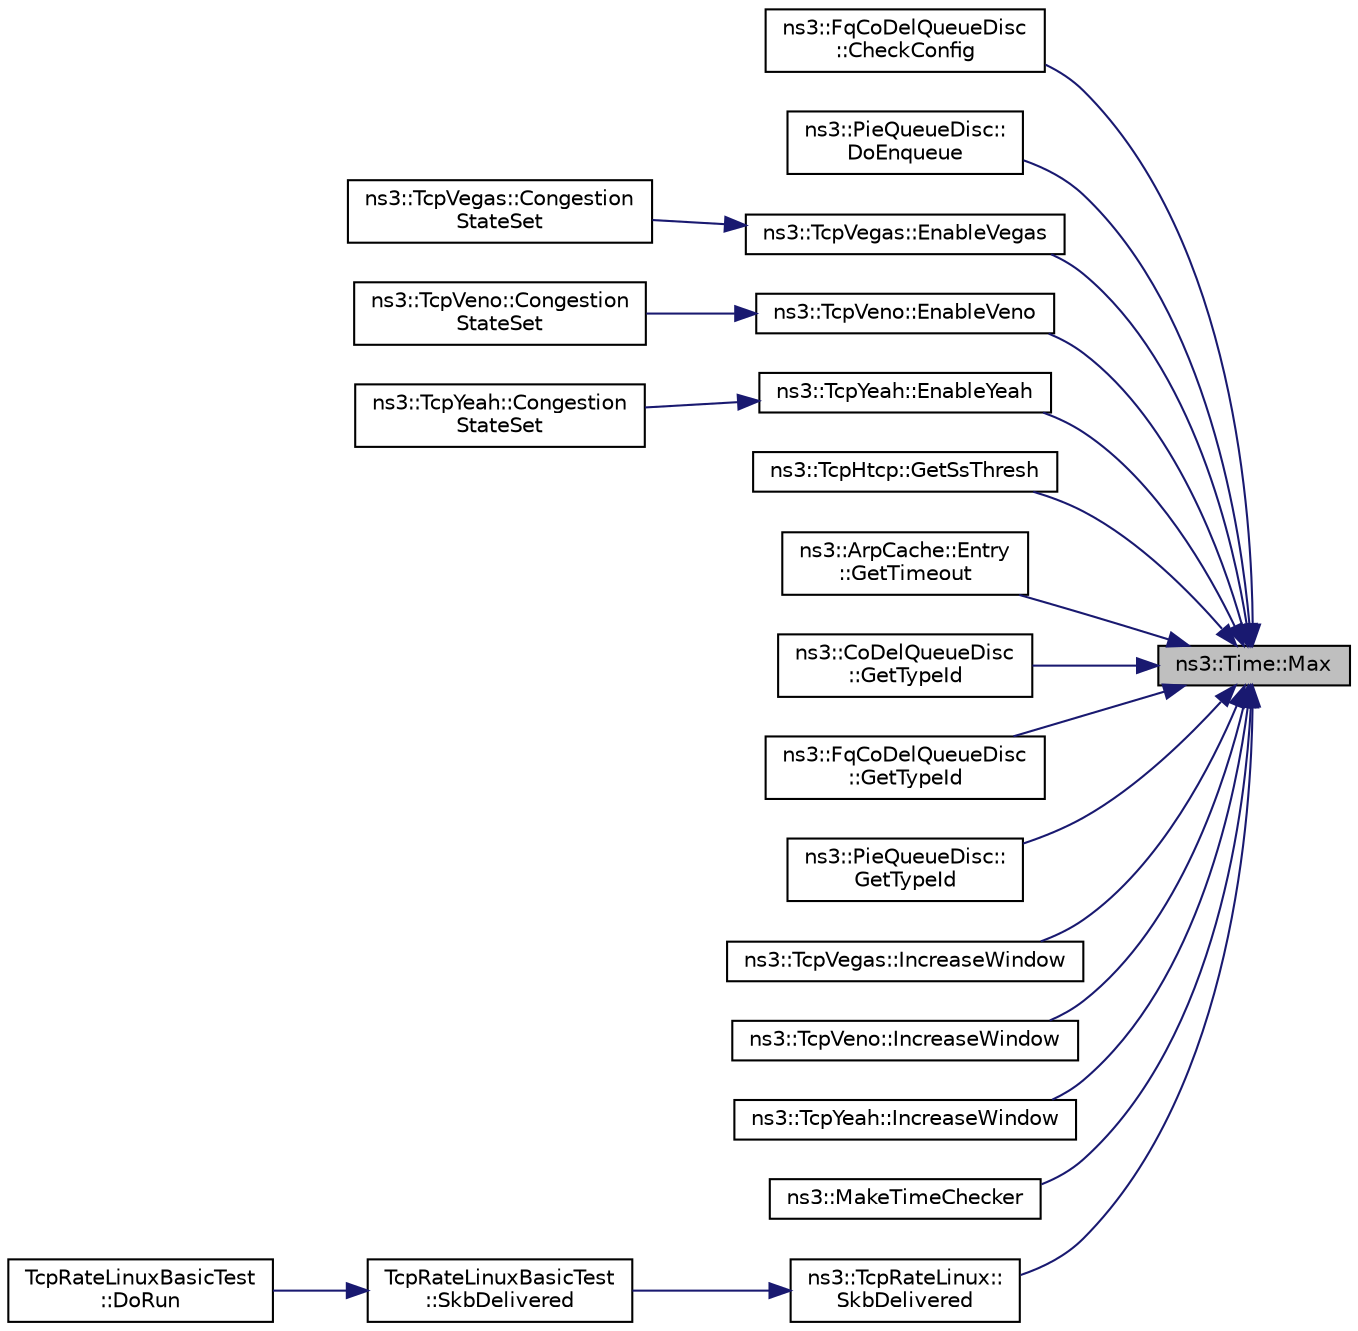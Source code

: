 digraph "ns3::Time::Max"
{
 // LATEX_PDF_SIZE
  edge [fontname="Helvetica",fontsize="10",labelfontname="Helvetica",labelfontsize="10"];
  node [fontname="Helvetica",fontsize="10",shape=record];
  rankdir="RL";
  Node1 [label="ns3::Time::Max",height=0.2,width=0.4,color="black", fillcolor="grey75", style="filled", fontcolor="black",tooltip="Maximum representable Time Not to be confused with Max(Time,Time)."];
  Node1 -> Node2 [dir="back",color="midnightblue",fontsize="10",style="solid",fontname="Helvetica"];
  Node2 [label="ns3::FqCoDelQueueDisc\l::CheckConfig",height=0.2,width=0.4,color="black", fillcolor="white", style="filled",URL="$classns3_1_1_fq_co_del_queue_disc.html#a18368ef335c681f62b337862583068a7",tooltip="Check whether the current configuration is correct."];
  Node1 -> Node3 [dir="back",color="midnightblue",fontsize="10",style="solid",fontname="Helvetica"];
  Node3 [label="ns3::PieQueueDisc::\lDoEnqueue",height=0.2,width=0.4,color="black", fillcolor="white", style="filled",URL="$classns3_1_1_pie_queue_disc.html#a583c0ac9ca43810a32af239e23e31614",tooltip="This function actually enqueues a packet into the queue disc."];
  Node1 -> Node4 [dir="back",color="midnightblue",fontsize="10",style="solid",fontname="Helvetica"];
  Node4 [label="ns3::TcpVegas::EnableVegas",height=0.2,width=0.4,color="black", fillcolor="white", style="filled",URL="$classns3_1_1_tcp_vegas.html#a9598876615fdef3542af10ff541e1d40",tooltip="Enable Vegas algorithm to start taking Vegas samples."];
  Node4 -> Node5 [dir="back",color="midnightblue",fontsize="10",style="solid",fontname="Helvetica"];
  Node5 [label="ns3::TcpVegas::Congestion\lStateSet",height=0.2,width=0.4,color="black", fillcolor="white", style="filled",URL="$classns3_1_1_tcp_vegas.html#a0e82c50f7d326449fca838e46cbb9821",tooltip="Enable/disable Vegas algorithm depending on the congestion state."];
  Node1 -> Node6 [dir="back",color="midnightblue",fontsize="10",style="solid",fontname="Helvetica"];
  Node6 [label="ns3::TcpVeno::EnableVeno",height=0.2,width=0.4,color="black", fillcolor="white", style="filled",URL="$classns3_1_1_tcp_veno.html#a7ece86eb87a0b29cb1d13be11a963873",tooltip="Enable Veno algorithm to start Veno sampling."];
  Node6 -> Node7 [dir="back",color="midnightblue",fontsize="10",style="solid",fontname="Helvetica"];
  Node7 [label="ns3::TcpVeno::Congestion\lStateSet",height=0.2,width=0.4,color="black", fillcolor="white", style="filled",URL="$classns3_1_1_tcp_veno.html#a39f34ca48e88063934c9c4f893d9c1dc",tooltip="Enable/disable Veno depending on the congestion state."];
  Node1 -> Node8 [dir="back",color="midnightblue",fontsize="10",style="solid",fontname="Helvetica"];
  Node8 [label="ns3::TcpYeah::EnableYeah",height=0.2,width=0.4,color="black", fillcolor="white", style="filled",URL="$classns3_1_1_tcp_yeah.html#ad2f91d04a90f689b9cfd05a26de6472e",tooltip="Enable YeAH algorithm to start taking YeAH samples."];
  Node8 -> Node9 [dir="back",color="midnightblue",fontsize="10",style="solid",fontname="Helvetica"];
  Node9 [label="ns3::TcpYeah::Congestion\lStateSet",height=0.2,width=0.4,color="black", fillcolor="white", style="filled",URL="$classns3_1_1_tcp_yeah.html#ad3d8b9d44b3a29ab9f30aabc4af9c08a",tooltip="Enable/disable YeAH algorithm depending on the congestion state."];
  Node1 -> Node10 [dir="back",color="midnightblue",fontsize="10",style="solid",fontname="Helvetica"];
  Node10 [label="ns3::TcpHtcp::GetSsThresh",height=0.2,width=0.4,color="black", fillcolor="white", style="filled",URL="$classns3_1_1_tcp_htcp.html#add36278610893b4eba23cf688f7779d8",tooltip="Get the slow start threshold after a loss event."];
  Node1 -> Node11 [dir="back",color="midnightblue",fontsize="10",style="solid",fontname="Helvetica"];
  Node11 [label="ns3::ArpCache::Entry\l::GetTimeout",height=0.2,width=0.4,color="black", fillcolor="white", style="filled",URL="$classns3_1_1_arp_cache_1_1_entry.html#a45db2d4cfc508a9d099e26c56d7c9953",tooltip="Returns the entry timeout."];
  Node1 -> Node12 [dir="back",color="midnightblue",fontsize="10",style="solid",fontname="Helvetica"];
  Node12 [label="ns3::CoDelQueueDisc\l::GetTypeId",height=0.2,width=0.4,color="black", fillcolor="white", style="filled",URL="$classns3_1_1_co_del_queue_disc.html#ae0ee4bf739d0a32330de43741a362f59",tooltip="Get the type ID."];
  Node1 -> Node13 [dir="back",color="midnightblue",fontsize="10",style="solid",fontname="Helvetica"];
  Node13 [label="ns3::FqCoDelQueueDisc\l::GetTypeId",height=0.2,width=0.4,color="black", fillcolor="white", style="filled",URL="$classns3_1_1_fq_co_del_queue_disc.html#ac1928d4a228c995d1c24f413fde82bd2",tooltip="Get the type ID."];
  Node1 -> Node14 [dir="back",color="midnightblue",fontsize="10",style="solid",fontname="Helvetica"];
  Node14 [label="ns3::PieQueueDisc::\lGetTypeId",height=0.2,width=0.4,color="black", fillcolor="white", style="filled",URL="$classns3_1_1_pie_queue_disc.html#a77db6d3c88c9d7b3037d1c3bae6fb80f",tooltip="Get the type ID."];
  Node1 -> Node15 [dir="back",color="midnightblue",fontsize="10",style="solid",fontname="Helvetica"];
  Node15 [label="ns3::TcpVegas::IncreaseWindow",height=0.2,width=0.4,color="black", fillcolor="white", style="filled",URL="$classns3_1_1_tcp_vegas.html#ae80e9ac677116dada43dacda0f98a8b6",tooltip="Adjust cwnd following Vegas linear increase/decrease algorithm."];
  Node1 -> Node16 [dir="back",color="midnightblue",fontsize="10",style="solid",fontname="Helvetica"];
  Node16 [label="ns3::TcpVeno::IncreaseWindow",height=0.2,width=0.4,color="black", fillcolor="white", style="filled",URL="$classns3_1_1_tcp_veno.html#a5865787a20ea7c2c8beee2df5cefcdaa",tooltip="Adjust cwnd following Veno additive increase algorithm."];
  Node1 -> Node17 [dir="back",color="midnightblue",fontsize="10",style="solid",fontname="Helvetica"];
  Node17 [label="ns3::TcpYeah::IncreaseWindow",height=0.2,width=0.4,color="black", fillcolor="white", style="filled",URL="$classns3_1_1_tcp_yeah.html#aa1efa60adbcb1dfad8d188deef7ed2ea",tooltip="Adjust cwnd following YeAH dual-mode algorithm."];
  Node1 -> Node18 [dir="back",color="midnightblue",fontsize="10",style="solid",fontname="Helvetica"];
  Node18 [label="ns3::MakeTimeChecker",height=0.2,width=0.4,color="black", fillcolor="white", style="filled",URL="$group__attribute___time.html#gafa973743589be9a3b857d842a1b3f3c8",tooltip="Helper to make an unbounded Time checker."];
  Node1 -> Node19 [dir="back",color="midnightblue",fontsize="10",style="solid",fontname="Helvetica"];
  Node19 [label="ns3::TcpRateLinux::\lSkbDelivered",height=0.2,width=0.4,color="black", fillcolor="white", style="filled",URL="$classns3_1_1_tcp_rate_linux.html#a2ec421fa97c9e10fa38dd824b3f8efd7",tooltip="Update the Rate information after an item is received."];
  Node19 -> Node20 [dir="back",color="midnightblue",fontsize="10",style="solid",fontname="Helvetica"];
  Node20 [label="TcpRateLinuxBasicTest\l::SkbDelivered",height=0.2,width=0.4,color="black", fillcolor="white", style="filled",URL="$class_tcp_rate_linux_basic_test.html#a040a3e59c958e9ab411224f3ef358d40",tooltip=" "];
  Node20 -> Node21 [dir="back",color="midnightblue",fontsize="10",style="solid",fontname="Helvetica"];
  Node21 [label="TcpRateLinuxBasicTest\l::DoRun",height=0.2,width=0.4,color="black", fillcolor="white", style="filled",URL="$class_tcp_rate_linux_basic_test.html#a9db35df53d79296340221c71f0db80c2",tooltip="Implementation to actually run this TestCase."];
}
